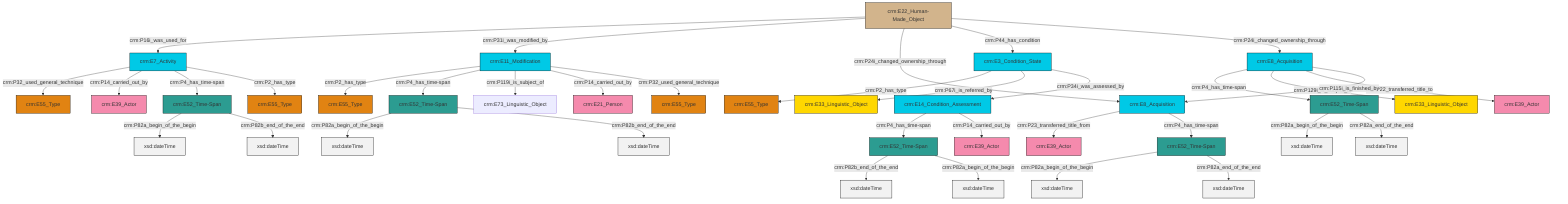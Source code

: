 graph TD
classDef Literal fill:#f2f2f2,stroke:#000000;
classDef CRM_Entity fill:#FFFFFF,stroke:#000000;
classDef Temporal_Entity fill:#00C9E6, stroke:#000000;
classDef Type fill:#E18312, stroke:#000000;
classDef Time-Span fill:#2C9C91, stroke:#000000;
classDef Appellation fill:#FFEB7F, stroke:#000000;
classDef Place fill:#008836, stroke:#000000;
classDef Persistent_Item fill:#B266B2, stroke:#000000;
classDef Conceptual_Object fill:#FFD700, stroke:#000000;
classDef Physical_Thing fill:#D2B48C, stroke:#000000;
classDef Actor fill:#f58aad, stroke:#000000;
classDef PC_Classes fill:#4ce600, stroke:#000000;
classDef Multi fill:#cccccc,stroke:#000000;

2["crm:E52_Time-Span"]:::Time-Span -->|crm:P82a_begin_of_the_begin| 3[xsd:dateTime]:::Literal
6["crm:E52_Time-Span"]:::Time-Span -->|crm:P82b_end_of_the_end| 7[xsd:dateTime]:::Literal
8["crm:E8_Acquisition"]:::Temporal_Entity -->|crm:P4_has_time-span| 9["crm:E52_Time-Span"]:::Time-Span
9["crm:E52_Time-Span"]:::Time-Span -->|crm:P82a_begin_of_the_begin| 10[xsd:dateTime]:::Literal
13["crm:E11_Modification"]:::Temporal_Entity -->|crm:P2_has_type| 4["crm:E55_Type"]:::Type
14["crm:E52_Time-Span"]:::Time-Span -->|crm:P82a_begin_of_the_begin| 15[xsd:dateTime]:::Literal
14["crm:E52_Time-Span"]:::Time-Span -->|crm:P82b_end_of_the_end| 18[xsd:dateTime]:::Literal
23["crm:E3_Condition_State"]:::Temporal_Entity -->|crm:P2_has_type| 11["crm:E55_Type"]:::Type
0["crm:E22_Human-Made_Object"]:::Physical_Thing -->|crm:P16i_was_used_for| 28["crm:E7_Activity"]:::Temporal_Entity
16["crm:E14_Condition_Assessment"]:::Temporal_Entity -->|crm:P4_has_time-span| 6["crm:E52_Time-Span"]:::Time-Span
28["crm:E7_Activity"]:::Temporal_Entity -->|crm:P32_used_general_technique| 19["crm:E55_Type"]:::Type
31["crm:E52_Time-Span"]:::Time-Span -->|crm:P82a_begin_of_the_begin| 32[xsd:dateTime]:::Literal
33["crm:E8_Acquisition"]:::Temporal_Entity -->|crm:P23_transferred_title_from| 21["crm:E39_Actor"]:::Actor
16["crm:E14_Condition_Assessment"]:::Temporal_Entity -->|crm:P14_carried_out_by| 34["crm:E39_Actor"]:::Actor
31["crm:E52_Time-Span"]:::Time-Span -->|crm:P82a_end_of_the_end| 37[xsd:dateTime]:::Literal
8["crm:E8_Acquisition"]:::Temporal_Entity -->|crm:P129i_is_subject_of| 39["crm:E33_Linguistic_Object"]:::Conceptual_Object
28["crm:E7_Activity"]:::Temporal_Entity -->|crm:P14_carried_out_by| 40["crm:E39_Actor"]:::Actor
28["crm:E7_Activity"]:::Temporal_Entity -->|crm:P4_has_time-span| 14["crm:E52_Time-Span"]:::Time-Span
8["crm:E8_Acquisition"]:::Temporal_Entity -->|crm:P22_transferred_title_to| 29["crm:E39_Actor"]:::Actor
28["crm:E7_Activity"]:::Temporal_Entity -->|crm:P2_has_type| 46["crm:E55_Type"]:::Type
0["crm:E22_Human-Made_Object"]:::Physical_Thing -->|crm:P31i_was_modified_by| 13["crm:E11_Modification"]:::Temporal_Entity
0["crm:E22_Human-Made_Object"]:::Physical_Thing -->|crm:P24i_changed_ownership_through| 33["crm:E8_Acquisition"]:::Temporal_Entity
6["crm:E52_Time-Span"]:::Time-Span -->|crm:P82a_begin_of_the_begin| 49[xsd:dateTime]:::Literal
13["crm:E11_Modification"]:::Temporal_Entity -->|crm:P4_has_time-span| 2["crm:E52_Time-Span"]:::Time-Span
2["crm:E52_Time-Span"]:::Time-Span -->|crm:P82b_end_of_the_end| 50[xsd:dateTime]:::Literal
13["crm:E11_Modification"]:::Temporal_Entity -->|crm:P119i_is_subject_of| 51["crm:E73_Linguistic_Object"]:::Default
23["crm:E3_Condition_State"]:::Temporal_Entity -->|crm:P67i_is_referred_by| 44["crm:E33_Linguistic_Object"]:::Conceptual_Object
0["crm:E22_Human-Made_Object"]:::Physical_Thing -->|crm:P44_has_condition| 23["crm:E3_Condition_State"]:::Temporal_Entity
9["crm:E52_Time-Span"]:::Time-Span -->|crm:P82a_end_of_the_end| 53[xsd:dateTime]:::Literal
13["crm:E11_Modification"]:::Temporal_Entity -->|crm:P14_carried_out_by| 41["crm:E21_Person"]:::Actor
8["crm:E8_Acquisition"]:::Temporal_Entity -->|crm:P115i_is_finished_by| 33["crm:E8_Acquisition"]:::Temporal_Entity
0["crm:E22_Human-Made_Object"]:::Physical_Thing -->|crm:P24i_changed_ownership_through| 8["crm:E8_Acquisition"]:::Temporal_Entity
23["crm:E3_Condition_State"]:::Temporal_Entity -->|crm:P34i_was_assessed_by| 16["crm:E14_Condition_Assessment"]:::Temporal_Entity
33["crm:E8_Acquisition"]:::Temporal_Entity -->|crm:P4_has_time-span| 31["crm:E52_Time-Span"]:::Time-Span
13["crm:E11_Modification"]:::Temporal_Entity -->|crm:P32_used_general_technique| 25["crm:E55_Type"]:::Type